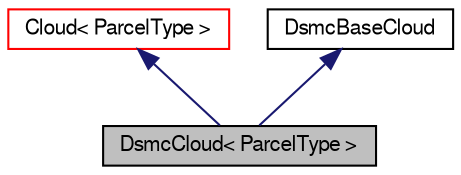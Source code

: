 digraph "DsmcCloud&lt; ParcelType &gt;"
{
  bgcolor="transparent";
  edge [fontname="FreeSans",fontsize="10",labelfontname="FreeSans",labelfontsize="10"];
  node [fontname="FreeSans",fontsize="10",shape=record];
  Node40 [label="DsmcCloud\< ParcelType \>",height=0.2,width=0.4,color="black", fillcolor="grey75", style="filled", fontcolor="black"];
  Node41 -> Node40 [dir="back",color="midnightblue",fontsize="10",style="solid",fontname="FreeSans"];
  Node41 [label="Cloud\< ParcelType \>",height=0.2,width=0.4,color="red",URL="$a23562.html"];
  Node70 -> Node40 [dir="back",color="midnightblue",fontsize="10",style="solid",fontname="FreeSans"];
  Node70 [label="DsmcBaseCloud",height=0.2,width=0.4,color="black",URL="$a23670.html",tooltip="Virtual abstract base class for templated DsmcCloud. "];
}
